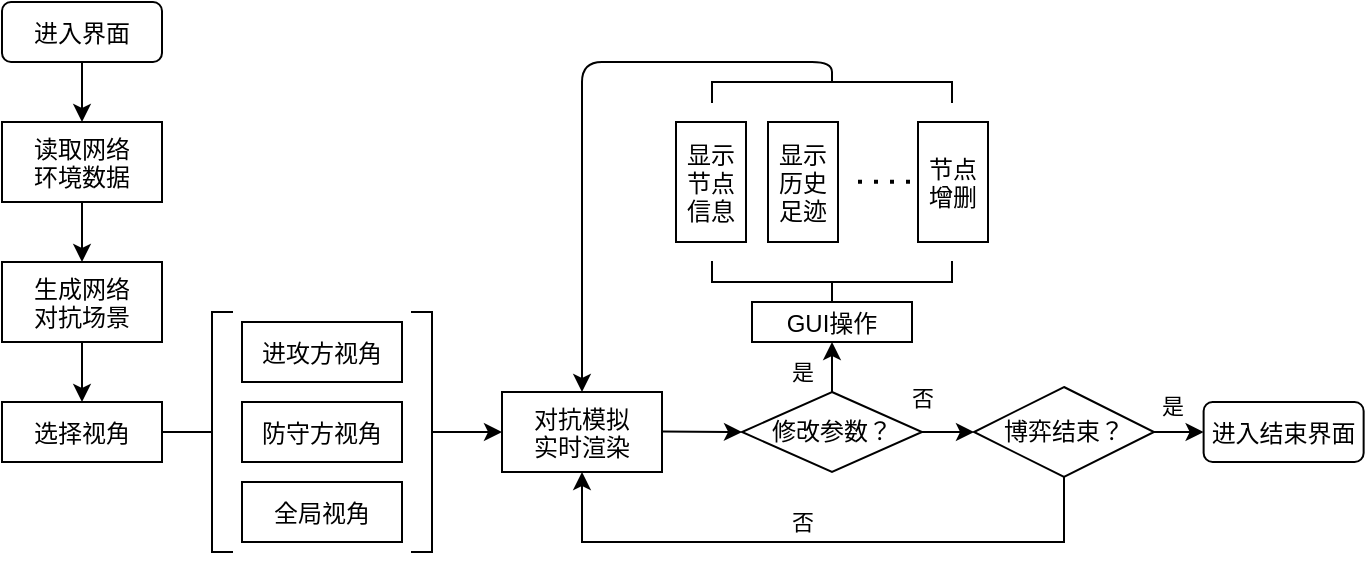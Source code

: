 <mxfile version="14.4.4" type="github">
  <diagram id="Jb9UfU5ofmXKPib7j-dm" name="第 1 页">
    <mxGraphModel dx="1188" dy="554" grid="1" gridSize="10" guides="1" tooltips="1" connect="1" arrows="1" fold="1" page="1" pageScale="1" pageWidth="827" pageHeight="1169" math="0" shadow="0">
      <root>
        <mxCell id="0" />
        <mxCell id="1" parent="0" />
        <mxCell id="H6227RDKsNIXEPaSkg0y-40" value="" style="edgeStyle=orthogonalEdgeStyle;rounded=0;orthogonalLoop=1;jettySize=auto;html=1;entryX=0.5;entryY=0;entryDx=0;entryDy=0;" edge="1" parent="1" source="H6227RDKsNIXEPaSkg0y-1" target="H6227RDKsNIXEPaSkg0y-2">
          <mxGeometry relative="1" as="geometry" />
        </mxCell>
        <mxCell id="H6227RDKsNIXEPaSkg0y-1" value="进入界面" style="rounded=1;" vertex="1" parent="1">
          <mxGeometry x="30" y="150" width="80" height="30" as="geometry" />
        </mxCell>
        <mxCell id="H6227RDKsNIXEPaSkg0y-41" value="" style="edgeStyle=orthogonalEdgeStyle;rounded=0;orthogonalLoop=1;jettySize=auto;html=1;" edge="1" parent="1" source="H6227RDKsNIXEPaSkg0y-2" target="H6227RDKsNIXEPaSkg0y-3">
          <mxGeometry relative="1" as="geometry" />
        </mxCell>
        <mxCell id="H6227RDKsNIXEPaSkg0y-2" value="读取网络&#xa;环境数据" style="rounded=0;" vertex="1" parent="1">
          <mxGeometry x="30" y="210" width="80" height="40" as="geometry" />
        </mxCell>
        <mxCell id="H6227RDKsNIXEPaSkg0y-43" value="" style="edgeStyle=orthogonalEdgeStyle;rounded=0;orthogonalLoop=1;jettySize=auto;html=1;entryX=0.5;entryY=0;entryDx=0;entryDy=0;" edge="1" parent="1" source="H6227RDKsNIXEPaSkg0y-3" target="H6227RDKsNIXEPaSkg0y-5">
          <mxGeometry relative="1" as="geometry">
            <mxPoint x="70" y="390" as="targetPoint" />
          </mxGeometry>
        </mxCell>
        <mxCell id="H6227RDKsNIXEPaSkg0y-3" value="生成网络&#xa;对抗场景" style="rounded=0;" vertex="1" parent="1">
          <mxGeometry x="30" y="280" width="80" height="40" as="geometry" />
        </mxCell>
        <mxCell id="H6227RDKsNIXEPaSkg0y-5" value="选择视角" style="rounded=0;" vertex="1" parent="1">
          <mxGeometry x="30" y="350" width="80" height="30" as="geometry" />
        </mxCell>
        <mxCell id="H6227RDKsNIXEPaSkg0y-8" value="进攻方视角" style="rounded=0;" vertex="1" parent="1">
          <mxGeometry x="150" y="310" width="80" height="30" as="geometry" />
        </mxCell>
        <mxCell id="H6227RDKsNIXEPaSkg0y-9" value="防守方视角" style="rounded=0;" vertex="1" parent="1">
          <mxGeometry x="150" y="350" width="80" height="30" as="geometry" />
        </mxCell>
        <mxCell id="H6227RDKsNIXEPaSkg0y-10" value="全局视角" style="rounded=0;" vertex="1" parent="1">
          <mxGeometry x="150" y="390" width="80" height="30" as="geometry" />
        </mxCell>
        <mxCell id="H6227RDKsNIXEPaSkg0y-11" value="" style="shape=partialRectangle;whiteSpace=wrap;html=1;bottom=1;right=1;left=1;top=0;fillColor=none;routingCenterX=-0.5;rotation=90;" vertex="1" parent="1">
          <mxGeometry x="80" y="360" width="120" height="10" as="geometry" />
        </mxCell>
        <mxCell id="H6227RDKsNIXEPaSkg0y-12" value="" style="endArrow=none;html=1;exitX=1;exitY=0.5;exitDx=0;exitDy=0;" edge="1" parent="1" source="H6227RDKsNIXEPaSkg0y-5" target="H6227RDKsNIXEPaSkg0y-11">
          <mxGeometry width="50" height="50" relative="1" as="geometry">
            <mxPoint x="110" y="365" as="sourcePoint" />
            <mxPoint x="150" y="365" as="targetPoint" />
          </mxGeometry>
        </mxCell>
        <mxCell id="H6227RDKsNIXEPaSkg0y-13" value="" style="shape=partialRectangle;whiteSpace=wrap;html=1;bottom=1;right=1;left=1;top=0;fillColor=none;routingCenterX=-0.5;rotation=-90;" vertex="1" parent="1">
          <mxGeometry x="180" y="360" width="120" height="10" as="geometry" />
        </mxCell>
        <mxCell id="H6227RDKsNIXEPaSkg0y-14" value="" style="endArrow=classic;html=1;exitX=0.5;exitY=1;exitDx=0;exitDy=0;entryX=0;entryY=0.5;entryDx=0;entryDy=0;" edge="1" parent="1" source="H6227RDKsNIXEPaSkg0y-13" target="H6227RDKsNIXEPaSkg0y-15">
          <mxGeometry width="50" height="50" relative="1" as="geometry">
            <mxPoint x="310" y="400" as="sourcePoint" />
            <mxPoint x="300" y="365" as="targetPoint" />
          </mxGeometry>
        </mxCell>
        <mxCell id="H6227RDKsNIXEPaSkg0y-15" value="对抗模拟&#xa;实时渲染" style="rounded=0;" vertex="1" parent="1">
          <mxGeometry x="280" y="345" width="80" height="40" as="geometry" />
        </mxCell>
        <mxCell id="H6227RDKsNIXEPaSkg0y-16" value="修改参数？" style="rhombus;whiteSpace=wrap;html=1;" vertex="1" parent="1">
          <mxGeometry x="400" y="345" width="90" height="40" as="geometry" />
        </mxCell>
        <mxCell id="H6227RDKsNIXEPaSkg0y-17" value="" style="endArrow=classic;html=1;exitX=0.5;exitY=1;exitDx=0;exitDy=0;entryX=0;entryY=0.5;entryDx=0;entryDy=0;" edge="1" parent="1" target="H6227RDKsNIXEPaSkg0y-16">
          <mxGeometry width="50" height="50" relative="1" as="geometry">
            <mxPoint x="360" y="364.76" as="sourcePoint" />
            <mxPoint x="395" y="364.76" as="targetPoint" />
          </mxGeometry>
        </mxCell>
        <mxCell id="H6227RDKsNIXEPaSkg0y-18" value="" style="endArrow=classic;html=1;exitX=0.5;exitY=0;exitDx=0;exitDy=0;entryX=0.5;entryY=1;entryDx=0;entryDy=0;" edge="1" parent="1" source="H6227RDKsNIXEPaSkg0y-16" target="H6227RDKsNIXEPaSkg0y-20">
          <mxGeometry width="50" height="50" relative="1" as="geometry">
            <mxPoint x="265" y="385" as="sourcePoint" />
            <mxPoint x="445" y="310" as="targetPoint" />
          </mxGeometry>
        </mxCell>
        <mxCell id="H6227RDKsNIXEPaSkg0y-19" value="是" style="edgeLabel;html=1;align=center;verticalAlign=middle;resizable=0;points=[];" vertex="1" connectable="0" parent="H6227RDKsNIXEPaSkg0y-18">
          <mxGeometry x="-0.178" y="1" relative="1" as="geometry">
            <mxPoint x="-14" as="offset" />
          </mxGeometry>
        </mxCell>
        <mxCell id="H6227RDKsNIXEPaSkg0y-20" value="GUI操作" style="rounded=0;" vertex="1" parent="1">
          <mxGeometry x="405" y="300" width="80" height="20" as="geometry" />
        </mxCell>
        <mxCell id="H6227RDKsNIXEPaSkg0y-21" value="" style="endArrow=none;html=1;exitX=0.5;exitY=0;exitDx=0;exitDy=0;" edge="1" parent="1" source="H6227RDKsNIXEPaSkg0y-20">
          <mxGeometry width="50" height="50" relative="1" as="geometry">
            <mxPoint x="100" y="375" as="sourcePoint" />
            <mxPoint x="445" y="290" as="targetPoint" />
          </mxGeometry>
        </mxCell>
        <mxCell id="H6227RDKsNIXEPaSkg0y-22" value="" style="shape=partialRectangle;whiteSpace=wrap;html=1;bottom=1;right=1;left=1;top=0;fillColor=none;routingCenterX=-0.5;rotation=0;" vertex="1" parent="1">
          <mxGeometry x="385" y="280" width="120" height="10" as="geometry" />
        </mxCell>
        <mxCell id="H6227RDKsNIXEPaSkg0y-23" value="显示&#xa;节点&#xa;信息" style="rounded=0;" vertex="1" parent="1">
          <mxGeometry x="367" y="210" width="35" height="60" as="geometry" />
        </mxCell>
        <mxCell id="H6227RDKsNIXEPaSkg0y-24" value="显示&#xa;历史&#xa;足迹" style="rounded=0;" vertex="1" parent="1">
          <mxGeometry x="413" y="210" width="35" height="60" as="geometry" />
        </mxCell>
        <mxCell id="H6227RDKsNIXEPaSkg0y-25" value="节点&#xa;增删" style="rounded=0;" vertex="1" parent="1">
          <mxGeometry x="488" y="210" width="35" height="60" as="geometry" />
        </mxCell>
        <mxCell id="H6227RDKsNIXEPaSkg0y-26" value="" style="endArrow=none;dashed=1;html=1;dashPattern=1 3;strokeWidth=2;" edge="1" parent="1">
          <mxGeometry width="50" height="50" relative="1" as="geometry">
            <mxPoint x="458" y="239.9" as="sourcePoint" />
            <mxPoint x="488" y="239.9" as="targetPoint" />
          </mxGeometry>
        </mxCell>
        <mxCell id="H6227RDKsNIXEPaSkg0y-27" value="" style="shape=partialRectangle;whiteSpace=wrap;html=1;bottom=1;right=1;left=1;top=0;fillColor=none;routingCenterX=-0.5;rotation=-180;" vertex="1" parent="1">
          <mxGeometry x="385" y="190" width="120" height="10" as="geometry" />
        </mxCell>
        <mxCell id="H6227RDKsNIXEPaSkg0y-28" value="" style="endArrow=classic;html=1;exitX=0.5;exitY=1;exitDx=0;exitDy=0;entryX=0.5;entryY=0;entryDx=0;entryDy=0;" edge="1" parent="1" source="H6227RDKsNIXEPaSkg0y-27" target="H6227RDKsNIXEPaSkg0y-15">
          <mxGeometry width="50" height="50" relative="1" as="geometry">
            <mxPoint x="450" y="150" as="sourcePoint" />
            <mxPoint x="500" y="100" as="targetPoint" />
            <Array as="points">
              <mxPoint x="445" y="180" />
              <mxPoint x="385" y="180" />
              <mxPoint x="320" y="180" />
            </Array>
          </mxGeometry>
        </mxCell>
        <mxCell id="H6227RDKsNIXEPaSkg0y-29" value="" style="endArrow=classic;html=1;exitX=1;exitY=0.5;exitDx=0;exitDy=0;entryX=0;entryY=0.5;entryDx=0;entryDy=0;" edge="1" parent="1" source="H6227RDKsNIXEPaSkg0y-16" target="H6227RDKsNIXEPaSkg0y-31">
          <mxGeometry width="50" height="50" relative="1" as="geometry">
            <mxPoint x="455" y="355" as="sourcePoint" />
            <mxPoint x="517" y="363" as="targetPoint" />
          </mxGeometry>
        </mxCell>
        <mxCell id="H6227RDKsNIXEPaSkg0y-30" value="否" style="edgeLabel;html=1;align=center;verticalAlign=middle;resizable=0;points=[];" vertex="1" connectable="0" parent="H6227RDKsNIXEPaSkg0y-29">
          <mxGeometry x="-0.178" y="1" relative="1" as="geometry">
            <mxPoint x="-10.47" y="-16.5" as="offset" />
          </mxGeometry>
        </mxCell>
        <mxCell id="H6227RDKsNIXEPaSkg0y-33" value="" style="edgeStyle=orthogonalEdgeStyle;rounded=0;orthogonalLoop=1;jettySize=auto;html=1;entryX=0;entryY=0.5;entryDx=0;entryDy=0;" edge="1" parent="1" source="H6227RDKsNIXEPaSkg0y-31" target="H6227RDKsNIXEPaSkg0y-38">
          <mxGeometry relative="1" as="geometry">
            <mxPoint x="685.01" y="362.5" as="targetPoint" />
          </mxGeometry>
        </mxCell>
        <mxCell id="H6227RDKsNIXEPaSkg0y-37" value="是" style="edgeLabel;html=1;align=center;verticalAlign=middle;resizable=0;points=[];" vertex="1" connectable="0" parent="H6227RDKsNIXEPaSkg0y-33">
          <mxGeometry x="0.022" y="1" relative="1" as="geometry">
            <mxPoint x="-3.1" y="-14" as="offset" />
          </mxGeometry>
        </mxCell>
        <mxCell id="H6227RDKsNIXEPaSkg0y-35" value="" style="edgeStyle=orthogonalEdgeStyle;rounded=0;orthogonalLoop=1;jettySize=auto;html=1;entryX=0.5;entryY=1;entryDx=0;entryDy=0;exitX=0.5;exitY=1;exitDx=0;exitDy=0;" edge="1" parent="1" source="H6227RDKsNIXEPaSkg0y-31" target="H6227RDKsNIXEPaSkg0y-15">
          <mxGeometry relative="1" as="geometry">
            <mxPoint x="585" y="460" as="targetPoint" />
            <Array as="points">
              <mxPoint x="561" y="420" />
              <mxPoint x="320" y="420" />
            </Array>
          </mxGeometry>
        </mxCell>
        <mxCell id="H6227RDKsNIXEPaSkg0y-36" value="否" style="edgeLabel;html=1;align=center;verticalAlign=middle;resizable=0;points=[];" vertex="1" connectable="0" parent="H6227RDKsNIXEPaSkg0y-35">
          <mxGeometry x="-0.224" y="1" relative="1" as="geometry">
            <mxPoint x="-44.07" y="-11.03" as="offset" />
          </mxGeometry>
        </mxCell>
        <mxCell id="H6227RDKsNIXEPaSkg0y-31" value="博弈结束？" style="rhombus;whiteSpace=wrap;html=1;" vertex="1" parent="1">
          <mxGeometry x="516" y="342.5" width="90" height="45" as="geometry" />
        </mxCell>
        <mxCell id="H6227RDKsNIXEPaSkg0y-38" value="进入结束界面" style="rounded=1;" vertex="1" parent="1">
          <mxGeometry x="630.81" y="350" width="80.01" height="30" as="geometry" />
        </mxCell>
      </root>
    </mxGraphModel>
  </diagram>
</mxfile>
